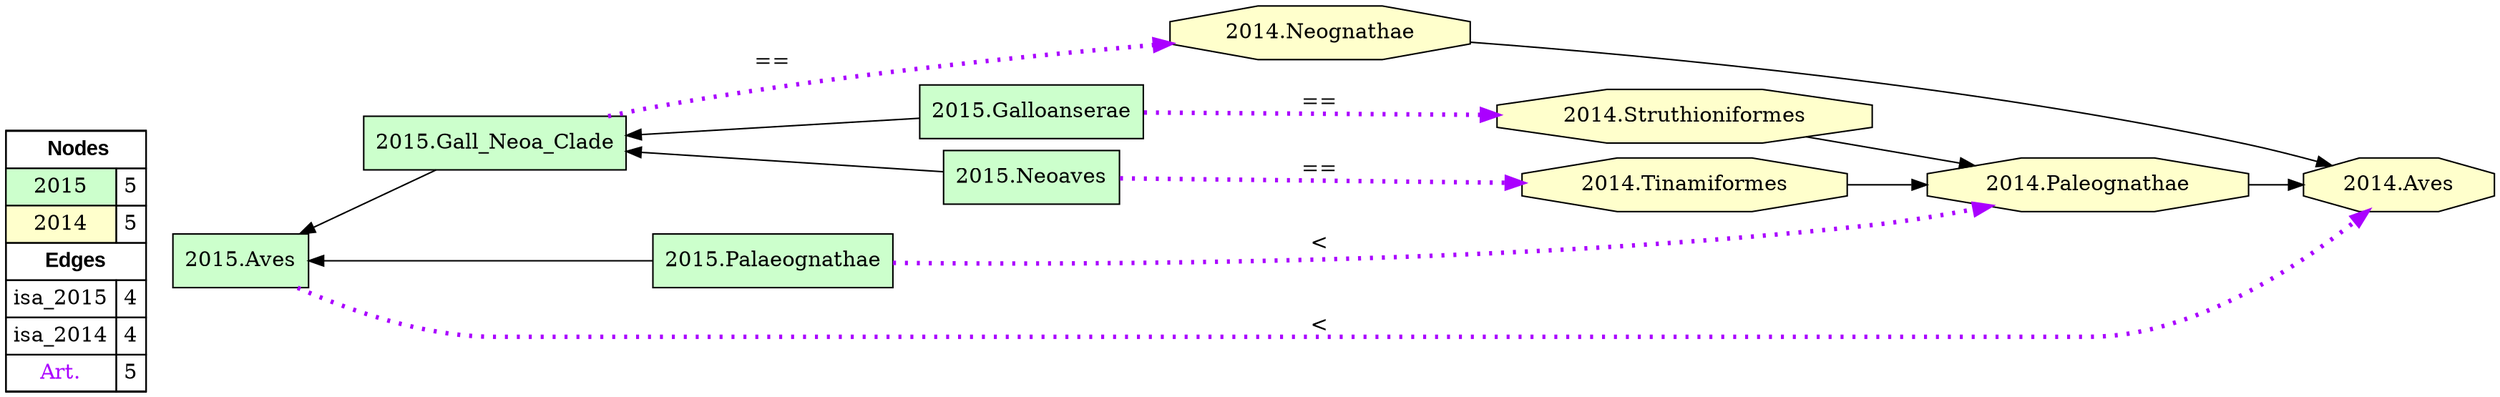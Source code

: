 digraph{
rankdir=LR
node[shape=circle style=filled fillcolor="#FFFFFF"] 
node[shape=box style=filled fillcolor="#CCFFCC"] 
"2015.Gall_Neoa_Clade"
"2015.Palaeognathae"
"2015.Galloanserae"
"2015.Aves"
"2015.Neoaves"
node[shape=circle style=filled fillcolor="#FFFFFF"] 
node[shape=octagon style=filled fillcolor="#FFFFCC"] 
"2014.Aves"
"2014.Paleognathae"
"2014.Neognathae"
"2014.Tinamiformes"
"2014.Struthioniformes"
edge[style=solid color="#000000" constraint=true penwidth=1]
edge[style=solid color="#000000" constraint=true penwidth=1]
"2015.Aves" -> "2015.Palaeognathae" [dir=back]
"2015.Gall_Neoa_Clade" -> "2015.Galloanserae" [dir=back]
"2015.Gall_Neoa_Clade" -> "2015.Neoaves" [dir=back]
"2015.Aves" -> "2015.Gall_Neoa_Clade" [dir=back]
edge[style=solid color="#000000" constraint=true penwidth=1]
edge[style=solid color="#000000" constraint=true penwidth=1]
"2014.Neognathae" -> "2014.Aves"
"2014.Struthioniformes" -> "2014.Paleognathae"
"2014.Paleognathae" -> "2014.Aves"
"2014.Tinamiformes" -> "2014.Paleognathae"
edge[style=solid color="#000000" constraint=true penwidth=1]
edge[style=dotted color="#AA00FF" constraint=true penwidth=3]
"2015.Neoaves" -> "2014.Tinamiformes" [label="=="]
"2015.Palaeognathae" -> "2014.Paleognathae" [label="<"]
"2015.Aves" -> "2014.Aves" [label="<"]
"2015.Galloanserae" -> "2014.Struthioniformes" [label="=="]
"2015.Gall_Neoa_Clade" -> "2014.Neognathae" [label="=="]
node[shape=box] 
{rank=source Legend [fillcolor= white margin=0 label=< 
 <TABLE BORDER="0" CELLBORDER="1" CELLSPACING="0" CELLPADDING="4"> 
<TR> <TD COLSPAN="2"><font face="Arial Black"> Nodes</font></TD> </TR> 
<TR> 
 <TD bgcolor="#CCFFCC">2015</TD> 
 <TD>5</TD> 
 </TR> 
<TR> 
 <TD bgcolor="#FFFFCC">2014</TD> 
 <TD>5</TD> 
 </TR> 
<TR> <TD COLSPAN="2"><font face = "Arial Black"> Edges </font></TD> </TR> 
<TR> 
 <TD><font color ="#000000">isa_2015</font></TD> 
 <TD>4</TD> 
 </TR> 
<TR> 
 <TD><font color ="#000000">isa_2014</font></TD> 
 <TD>4</TD> 
 </TR> 
<TR> 
 <TD><font color ="#AA00FF">Art.</font></TD> 
 <TD>5</TD> 
 </TR> 
</TABLE> 
 >] } 
}